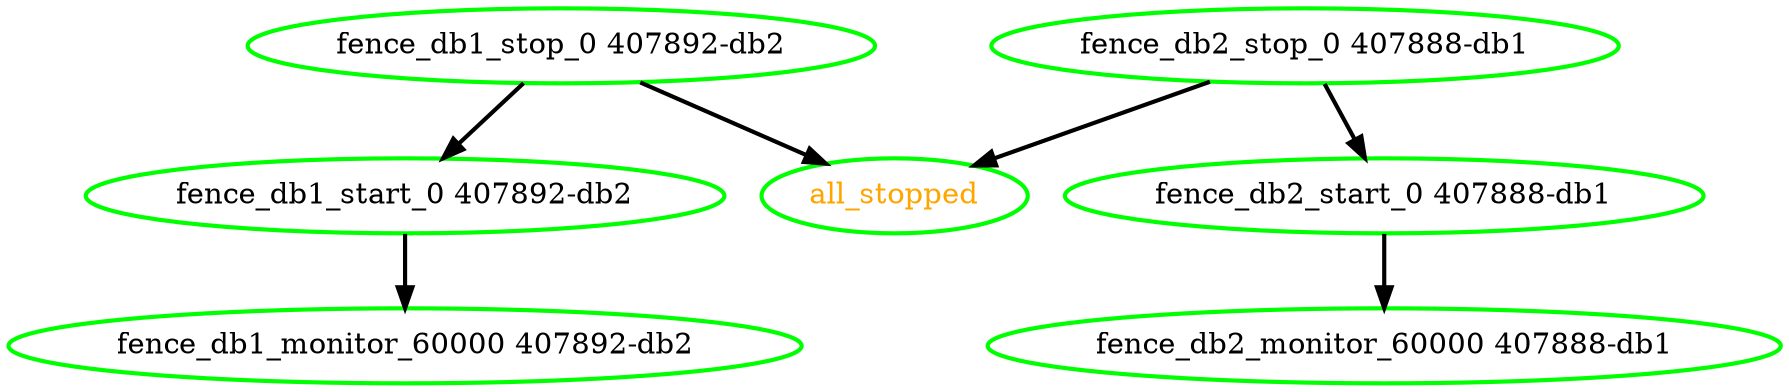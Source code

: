 digraph "g" {
"all_stopped" [ style=bold color="green" fontcolor="orange"]
"fence_db1_monitor_60000 407892-db2" [ style=bold color="green" fontcolor="black"]
"fence_db1_start_0 407892-db2" -> "fence_db1_monitor_60000 407892-db2" [ style = bold]
"fence_db1_start_0 407892-db2" [ style=bold color="green" fontcolor="black"]
"fence_db1_stop_0 407892-db2" -> "all_stopped" [ style = bold]
"fence_db1_stop_0 407892-db2" -> "fence_db1_start_0 407892-db2" [ style = bold]
"fence_db1_stop_0 407892-db2" [ style=bold color="green" fontcolor="black"]
"fence_db2_monitor_60000 407888-db1" [ style=bold color="green" fontcolor="black"]
"fence_db2_start_0 407888-db1" -> "fence_db2_monitor_60000 407888-db1" [ style = bold]
"fence_db2_start_0 407888-db1" [ style=bold color="green" fontcolor="black"]
"fence_db2_stop_0 407888-db1" -> "all_stopped" [ style = bold]
"fence_db2_stop_0 407888-db1" -> "fence_db2_start_0 407888-db1" [ style = bold]
"fence_db2_stop_0 407888-db1" [ style=bold color="green" fontcolor="black"]
}
